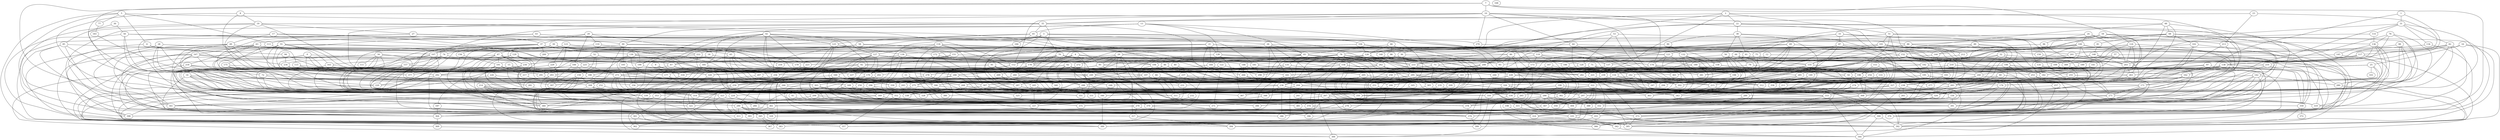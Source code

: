 strict graph "gnp_random_graph(400,0.015)" {
0;
1;
2;
3;
4;
5;
6;
7;
8;
9;
10;
11;
12;
13;
14;
15;
16;
17;
18;
19;
20;
21;
22;
23;
24;
25;
26;
27;
28;
29;
30;
31;
32;
33;
34;
35;
36;
37;
38;
39;
40;
41;
42;
43;
44;
45;
46;
47;
48;
49;
50;
51;
52;
53;
54;
55;
56;
57;
58;
59;
60;
61;
62;
63;
64;
65;
66;
67;
68;
69;
70;
71;
72;
73;
74;
75;
76;
77;
78;
79;
80;
81;
82;
83;
84;
85;
86;
87;
88;
89;
90;
91;
92;
93;
94;
95;
96;
97;
98;
99;
100;
101;
102;
103;
104;
105;
106;
107;
108;
109;
110;
111;
112;
113;
114;
115;
116;
117;
118;
119;
120;
121;
122;
123;
124;
125;
126;
127;
128;
129;
130;
131;
132;
133;
134;
135;
136;
137;
138;
139;
140;
141;
142;
143;
144;
145;
146;
147;
148;
149;
150;
151;
152;
153;
154;
155;
156;
157;
158;
159;
160;
161;
162;
163;
164;
165;
166;
167;
168;
169;
170;
171;
172;
173;
174;
175;
176;
177;
178;
179;
180;
181;
182;
183;
184;
185;
186;
187;
188;
189;
190;
191;
192;
193;
194;
195;
196;
197;
198;
199;
200;
201;
202;
203;
204;
205;
206;
207;
208;
209;
210;
211;
212;
213;
214;
215;
216;
217;
218;
219;
220;
221;
222;
223;
224;
225;
226;
227;
228;
229;
230;
231;
232;
233;
234;
235;
236;
237;
238;
239;
240;
241;
242;
243;
244;
245;
246;
247;
248;
249;
250;
251;
252;
253;
254;
255;
256;
257;
258;
259;
260;
261;
262;
263;
264;
265;
266;
267;
268;
269;
270;
271;
272;
273;
274;
275;
276;
277;
278;
279;
280;
281;
282;
283;
284;
285;
286;
287;
288;
289;
290;
291;
292;
293;
294;
295;
296;
297;
298;
299;
300;
301;
302;
303;
304;
305;
306;
307;
308;
309;
310;
311;
312;
313;
314;
315;
316;
317;
318;
319;
320;
321;
322;
323;
324;
325;
326;
327;
328;
329;
330;
331;
332;
333;
334;
335;
336;
337;
338;
339;
340;
341;
342;
343;
344;
345;
346;
347;
348;
349;
350;
351;
352;
353;
354;
355;
356;
357;
358;
359;
360;
361;
362;
363;
364;
365;
366;
367;
368;
369;
370;
371;
372;
373;
374;
375;
376;
377;
378;
379;
380;
381;
382;
383;
384;
385;
386;
387;
388;
389;
390;
391;
392;
393;
394;
395;
396;
397;
398;
399;
0 -- 323  [is_available=True, prob="0.399607357969"];
0 -- 293  [is_available=True, prob="1.0"];
0 -- 73  [is_available=True, prob="0.612171463968"];
0 -- 367  [is_available=True, prob="0.935682239501"];
0 -- 291  [is_available=True, prob="0.796526552536"];
0 -- 188  [is_available=True, prob="1.0"];
1 -- 283  [is_available=True, prob="0.756461391758"];
1 -- 196  [is_available=True, prob="1.0"];
1 -- 31  [is_available=True, prob="0.831236848252"];
2 -- 228  [is_available=True, prob="0.162803517489"];
2 -- 51  [is_available=True, prob="0.723426972603"];
2 -- 22  [is_available=True, prob="0.170928241849"];
2 -- 151  [is_available=True, prob="0.502642496969"];
2 -- 36  [is_available=True, prob="1.0"];
2 -- 286  [is_available=True, prob="0.776268120585"];
3 -- 389  [is_available=True, prob="0.96668715275"];
3 -- 70  [is_available=True, prob="0.294700801642"];
3 -- 104  [is_available=True, prob="1.0"];
3 -- 362  [is_available=True, prob="0.798364031359"];
3 -- 113  [is_available=True, prob="1.0"];
3 -- 26  [is_available=True, prob="1.0"];
3 -- 251  [is_available=True, prob="1.0"];
3 -- 348  [is_available=True, prob="0.925843765586"];
4 -- 192  [is_available=True, prob="1.0"];
4 -- 194  [is_available=True, prob="0.835467119078"];
4 -- 178  [is_available=True, prob="0.387481821136"];
4 -- 245  [is_available=True, prob="0.882040907239"];
4 -- 250  [is_available=True, prob="1.0"];
4 -- 284  [is_available=True, prob="0.512405714636"];
5 -- 35  [is_available=True, prob="0.240656785701"];
5 -- 6  [is_available=True, prob="0.506212364428"];
5 -- 394  [is_available=True, prob="0.446168126252"];
5 -- 77  [is_available=True, prob="0.319216502923"];
5 -- 398  [is_available=True, prob="1.0"];
5 -- 113  [is_available=True, prob="0.738360848291"];
6 -- 377  [is_available=True, prob="0.230754194123"];
6 -- 94  [is_available=True, prob="1.0"];
6 -- 317  [is_available=True, prob="0.387024870493"];
7 -- 379  [is_available=True, prob="1.0"];
7 -- 10  [is_available=True, prob="0.0970132307501"];
7 -- 339  [is_available=True, prob="0.162738813279"];
7 -- 124  [is_available=True, prob="0.851547259129"];
7 -- 341  [is_available=True, prob="0.0150358189142"];
8 -- 273  [is_available=True, prob="0.696780275422"];
8 -- 19  [is_available=True, prob="0.345197913657"];
8 -- 212  [is_available=True, prob="0.872094025132"];
8 -- 337  [is_available=True, prob="1.0"];
9 -- 177  [is_available=True, prob="0.807209256518"];
9 -- 332  [is_available=True, prob="0.251304398799"];
9 -- 318  [is_available=True, prob="0.0736422963162"];
10 -- 64  [is_available=True, prob="0.958369670519"];
10 -- 35  [is_available=True, prob="0.651427638713"];
10 -- 197  [is_available=True, prob="0.51268841616"];
10 -- 395  [is_available=True, prob="0.961235469242"];
10 -- 174  [is_available=True, prob="0.960160686919"];
10 -- 112  [is_available=True, prob="1.0"];
10 -- 371  [is_available=True, prob="0.72427383944"];
10 -- 279  [is_available=True, prob="0.862311957515"];
11 -- 306  [is_available=True, prob="0.11181705032"];
11 -- 380  [is_available=True, prob="1.0"];
11 -- 391  [is_available=True, prob="1.0"];
12 -- 240  [is_available=True, prob="0.409586599991"];
12 -- 173  [is_available=True, prob="0.25356789086"];
13 -- 128  [is_available=True, prob="0.791075370707"];
13 -- 99  [is_available=True, prob="0.927500409724"];
13 -- 45  [is_available=True, prob="0.0196880688741"];
13 -- 83  [is_available=True, prob="1.0"];
13 -- 93  [is_available=True, prob="0.416121844413"];
13 -- 190  [is_available=True, prob="0.726201310731"];
14 -- 248  [is_available=True, prob="0.628711647193"];
14 -- 337  [is_available=True, prob="0.847448397312"];
14 -- 331  [is_available=True, prob="0.0277210241154"];
14 -- 364  [is_available=True, prob="1.0"];
14 -- 385  [is_available=True, prob="0.601591286829"];
15 -- 249  [is_available=True, prob="1.0"];
15 -- 306  [is_available=True, prob="0.599142145071"];
15 -- 220  [is_available=True, prob="0.209173482593"];
15 -- 281  [is_available=True, prob="0.149134618651"];
16 -- 392  [is_available=True, prob="0.479993379563"];
16 -- 25  [is_available=True, prob="0.95143934434"];
16 -- 78  [is_available=True, prob="0.153957801502"];
16 -- 399  [is_available=True, prob="0.162574688144"];
17 -- 49  [is_available=True, prob="0.476569838253"];
17 -- 99  [is_available=True, prob="0.131677214232"];
17 -- 337  [is_available=True, prob="0.0146908180848"];
17 -- 225  [is_available=True, prob="0.112281632187"];
18 -- 315  [is_available=True, prob="0.560701377195"];
18 -- 67  [is_available=True, prob="0.601868958122"];
18 -- 223  [is_available=True, prob="1.0"];
19 -- 364  [is_available=True, prob="0.0869049881486"];
19 -- 46  [is_available=True, prob="0.0941698180443"];
19 -- 112  [is_available=True, prob="0.372069290553"];
19 -- 85  [is_available=True, prob="0.61838097018"];
19 -- 217  [is_available=True, prob="0.401033208498"];
19 -- 27  [is_available=True, prob="1.0"];
19 -- 253  [is_available=True, prob="1.0"];
20 -- 65  [is_available=True, prob="0.586643653152"];
20 -- 37  [is_available=True, prob="1.0"];
20 -- 166  [is_available=True, prob="0.623346091609"];
20 -- 110  [is_available=True, prob="0.718515465942"];
20 -- 121  [is_available=True, prob="0.805047033281"];
20 -- 314  [is_available=True, prob="0.637095179217"];
21 -- 128  [is_available=True, prob="0.00816859742459"];
21 -- 256  [is_available=True, prob="0.151520905639"];
21 -- 164  [is_available=True, prob="0.666002401781"];
21 -- 264  [is_available=True, prob="1.0"];
21 -- 137  [is_available=True, prob="0.77234672135"];
21 -- 203  [is_available=True, prob="1.0"];
21 -- 173  [is_available=True, prob="0.13163838638"];
21 -- 340  [is_available=True, prob="1.0"];
21 -- 346  [is_available=True, prob="0.844039803127"];
22 -- 67  [is_available=True, prob="0.88607077173"];
22 -- 38  [is_available=True, prob="0.812584930273"];
22 -- 359  [is_available=True, prob="0.950271284736"];
22 -- 265  [is_available=True, prob="0.351898805453"];
22 -- 271  [is_available=True, prob="0.180583302493"];
22 -- 119  [is_available=True, prob="1.0"];
23 -- 35  [is_available=True, prob="1.0"];
23 -- 213  [is_available=True, prob="0.683359089571"];
23 -- 203  [is_available=True, prob="0.0722619852662"];
24 -- 96  [is_available=True, prob="0.342156141337"];
24 -- 355  [is_available=True, prob="0.590227352405"];
24 -- 100  [is_available=True, prob="0.365103244812"];
24 -- 263  [is_available=True, prob="0.58463927357"];
24 -- 203  [is_available=True, prob="0.24155389584"];
24 -- 120  [is_available=True, prob="0.914619573132"];
25 -- 322  [is_available=True, prob="0.784989092923"];
25 -- 103  [is_available=True, prob="0.419666615429"];
25 -- 239  [is_available=True, prob="1.0"];
25 -- 375  [is_available=True, prob="0.319575007651"];
25 -- 221  [is_available=True, prob="0.00234208133574"];
26 -- 161  [is_available=True, prob="0.918222410012"];
26 -- 387  [is_available=True, prob="0.578462430617"];
26 -- 61  [is_available=True, prob="1.0"];
26 -- 83  [is_available=True, prob="0.686807689356"];
26 -- 374  [is_available=True, prob="0.554084517004"];
26 -- 29  [is_available=True, prob="1.0"];
27 -- 37  [is_available=True, prob="0.811263161103"];
27 -- 262  [is_available=True, prob="0.923768128293"];
27 -- 136  [is_available=True, prob="0.972322633593"];
27 -- 399  [is_available=True, prob="0.988337403538"];
27 -- 251  [is_available=True, prob="1.0"];
28 -- 72  [is_available=True, prob="1.0"];
28 -- 137  [is_available=True, prob="1.0"];
28 -- 78  [is_available=True, prob="0.494198033849"];
28 -- 341  [is_available=True, prob="1.0"];
28 -- 314  [is_available=True, prob="0.856002805254"];
28 -- 346  [is_available=True, prob="0.07597605749"];
29 -- 272  [is_available=True, prob="0.0474880914563"];
29 -- 396  [is_available=True, prob="0.209834280972"];
29 -- 367  [is_available=True, prob="0.460318748013"];
29 -- 208  [is_available=True, prob="0.780728919195"];
29 -- 337  [is_available=True, prob="1.0"];
29 -- 340  [is_available=True, prob="1.0"];
29 -- 351  [is_available=True, prob="0.328935919771"];
29 -- 254  [is_available=True, prob="0.472255887741"];
29 -- 95  [is_available=True, prob="1.0"];
30 -- 321  [is_available=True, prob="1.0"];
30 -- 50  [is_available=True, prob="1.0"];
31 -- 134  [is_available=True, prob="0.534503373003"];
31 -- 114  [is_available=True, prob="0.226473968969"];
31 -- 109  [is_available=True, prob="1.0"];
31 -- 336  [is_available=True, prob="0.12864914724"];
31 -- 368  [is_available=True, prob="1.0"];
31 -- 82  [is_available=True, prob="0.422555684126"];
32 -- 240  [is_available=True, prob="0.300470124668"];
32 -- 193  [is_available=True, prob="0.925849421937"];
32 -- 227  [is_available=True, prob="0.875852732512"];
32 -- 189  [is_available=True, prob="1.0"];
32 -- 253  [is_available=True, prob="0.156831203182"];
33 -- 106  [is_available=True, prob="0.684558510211"];
33 -- 213  [is_available=True, prob="0.352017918575"];
33 -- 44  [is_available=True, prob="0.553832691828"];
33 -- 173  [is_available=True, prob="0.125738777939"];
33 -- 87  [is_available=True, prob="0.837817488594"];
34 -- 339  [is_available=True, prob="1.0"];
34 -- 67  [is_available=True, prob="0.977487582388"];
34 -- 360  [is_available=True, prob="0.0749283815216"];
34 -- 297  [is_available=True, prob="0.0551643502025"];
34 -- 330  [is_available=True, prob="0.702848866395"];
34 -- 301  [is_available=True, prob="0.774461241313"];
34 -- 111  [is_available=True, prob="1.0"];
34 -- 179  [is_available=True, prob="1.0"];
34 -- 335  [is_available=True, prob="1.0"];
35 -- 107  [is_available=True, prob="0.415623987611"];
35 -- 45  [is_available=True, prob="0.0666761634445"];
35 -- 238  [is_available=True, prob="1.0"];
35 -- 178  [is_available=True, prob="0.538568973833"];
35 -- 398  [is_available=True, prob="0.30524090235"];
36 -- 295  [is_available=True, prob="0.0212775942054"];
36 -- 309  [is_available=True, prob="0.753587564315"];
36 -- 46  [is_available=True, prob="0.704179806375"];
36 -- 223  [is_available=True, prob="0.771199045928"];
37 -- 290  [is_available=True, prob="0.900127835037"];
37 -- 267  [is_available=True, prob="1.0"];
37 -- 292  [is_available=True, prob="0.345130052049"];
37 -- 200  [is_available=True, prob="0.163989583931"];
37 -- 107  [is_available=True, prob="1.0"];
37 -- 83  [is_available=True, prob="0.217940836111"];
37 -- 246  [is_available=True, prob="0.414664665387"];
37 -- 349  [is_available=True, prob="0.449558445645"];
37 -- 190  [is_available=True, prob="0.118756858733"];
38 -- 394  [is_available=True, prob="0.31377247666"];
38 -- 334  [is_available=True, prob="0.850999707384"];
38 -- 56  [is_available=True, prob="0.270255183167"];
38 -- 90  [is_available=True, prob="0.499931197163"];
38 -- 61  [is_available=True, prob="1.0"];
39 -- 230  [is_available=True, prob="1.0"];
39 -- 170  [is_available=True, prob="0.237644588567"];
39 -- 140  [is_available=True, prob="0.295874978212"];
39 -- 47  [is_available=True, prob="0.626492514483"];
39 -- 216  [is_available=True, prob="0.52334634653"];
39 -- 345  [is_available=True, prob="1.0"];
39 -- 156  [is_available=True, prob="0.154172583728"];
39 -- 202  [is_available=True, prob="0.482765546706"];
40 -- 305  [is_available=True, prob="1.0"];
40 -- 237  [is_available=True, prob="0.493185999819"];
41 -- 375  [is_available=True, prob="0.449711927971"];
42 -- 160  [is_available=True, prob="0.481694389362"];
42 -- 295  [is_available=True, prob="0.384090601906"];
42 -- 299  [is_available=True, prob="1.0"];
42 -- 268  [is_available=True, prob="0.949636014565"];
42 -- 185  [is_available=True, prob="0.103629138207"];
42 -- 127  [is_available=True, prob="0.205813529474"];
42 -- 125  [is_available=True, prob="0.868496113509"];
42 -- 190  [is_available=True, prob="1.0"];
42 -- 223  [is_available=True, prob="1.0"];
43 -- 95  [is_available=True, prob="0.137146984632"];
43 -- 227  [is_available=True, prob="0.926289376197"];
43 -- 158  [is_available=True, prob="0.765191770164"];
43 -- 63  [is_available=True, prob="0.756324457066"];
44 -- 291  [is_available=True, prob="0.994951179444"];
44 -- 231  [is_available=True, prob="0.175138481589"];
44 -- 79  [is_available=True, prob="0.570783708473"];
44 -- 54  [is_available=True, prob="1.0"];
44 -- 381  [is_available=True, prob="1.0"];
44 -- 95  [is_available=True, prob="0.599670142618"];
45 -- 130  [is_available=True, prob="1.0"];
45 -- 54  [is_available=True, prob="0.0443108811004"];
45 -- 279  [is_available=True, prob="1.0"];
45 -- 184  [is_available=True, prob="0.686760003216"];
45 -- 125  [is_available=True, prob="0.440494568884"];
46 -- 211  [is_available=True, prob="0.463526512642"];
46 -- 170  [is_available=True, prob="0.0682299679432"];
46 -- 311  [is_available=True, prob="1.0"];
46 -- 312  [is_available=True, prob="0.452601148648"];
47 -- 194  [is_available=True, prob="0.478659307072"];
47 -- 163  [is_available=True, prob="1.0"];
47 -- 230  [is_available=True, prob="0.0775503759282"];
47 -- 171  [is_available=True, prob="0.11437909232"];
47 -- 366  [is_available=True, prob="0.554139273866"];
47 -- 377  [is_available=True, prob="1.0"];
47 -- 191  [is_available=True, prob="1.0"];
48 -- 68  [is_available=True, prob="0.339838152925"];
48 -- 75  [is_available=True, prob="0.689176801594"];
48 -- 373  [is_available=True, prob="0.0434232335952"];
48 -- 312  [is_available=True, prob="1.0"];
48 -- 155  [is_available=True, prob="1.0"];
48 -- 221  [is_available=True, prob="0.62658605158"];
49 -- 360  [is_available=True, prob="0.754385028216"];
49 -- 361  [is_available=True, prob="1.0"];
49 -- 172  [is_available=True, prob="0.473103909071"];
49 -- 311  [is_available=True, prob="1.0"];
49 -- 318  [is_available=True, prob="1.0"];
49 -- 127  [is_available=True, prob="0.216141499938"];
50 -- 366  [is_available=True, prob="0.58025257241"];
50 -- 181  [is_available=True, prob="1.0"];
50 -- 250  [is_available=True, prob="0.717396364154"];
50 -- 347  [is_available=True, prob="0.86365055193"];
50 -- 92  [is_available=True, prob="0.420674911668"];
50 -- 125  [is_available=True, prob="0.2084485837"];
51 -- 195  [is_available=True, prob="0.845260904381"];
51 -- 101  [is_available=True, prob="0.0385080623749"];
51 -- 135  [is_available=True, prob="0.759545078921"];
51 -- 112  [is_available=True, prob="0.184712625033"];
51 -- 54  [is_available=True, prob="0.38477832585"];
51 -- 247  [is_available=True, prob="0.718919667065"];
52 -- 345  [is_available=True, prob="0.664054166802"];
52 -- 190  [is_available=True, prob="1.0"];
52 -- 150  [is_available=True, prob="0.818333476015"];
52 -- 397  [is_available=True, prob="1.0"];
53 -- 88  [is_available=True, prob="0.0428974668397"];
53 -- 120  [is_available=True, prob="0.785465312551"];
53 -- 365  [is_available=True, prob="1.0"];
53 -- 233  [is_available=True, prob="1.0"];
54 -- 297  [is_available=True, prob="1.0"];
54 -- 336  [is_available=True, prob="0.210504347368"];
54 -- 277  [is_available=True, prob="0.581182753426"];
55 -- 130  [is_available=True, prob="0.248519157533"];
55 -- 163  [is_available=True, prob="0.180682617162"];
55 -- 293  [is_available=True, prob="0.694922600313"];
55 -- 72  [is_available=True, prob="1.0"];
55 -- 74  [is_available=True, prob="0.750466229665"];
55 -- 398  [is_available=True, prob="1.0"];
55 -- 177  [is_available=True, prob="0.896267538683"];
55 -- 188  [is_available=True, prob="0.212073848266"];
56 -- 137  [is_available=True, prob="0.0292671051209"];
56 -- 368  [is_available=True, prob="0.927633305589"];
56 -- 209  [is_available=True, prob="0.228329042241"];
56 -- 250  [is_available=True, prob="0.0191977924803"];
56 -- 347  [is_available=True, prob="1.0"];
56 -- 158  [is_available=True, prob="0.93141044896"];
57 -- 240  [is_available=True, prob="0.858821048769"];
57 -- 73  [is_available=True, prob="0.554825722239"];
57 -- 141  [is_available=True, prob="0.229134222147"];
57 -- 319  [is_available=True, prob="0.390890877103"];
58 -- 256  [is_available=True, prob="0.182970855567"];
58 -- 74  [is_available=True, prob="0.207957188752"];
58 -- 203  [is_available=True, prob="1.0"];
58 -- 151  [is_available=True, prob="0.380404963165"];
59 -- 192  [is_available=True, prob="1.0"];
59 -- 391  [is_available=True, prob="0.967258592076"];
59 -- 80  [is_available=True, prob="0.992552866669"];
59 -- 376  [is_available=True, prob="0.875513824174"];
59 -- 211  [is_available=True, prob="1.0"];
59 -- 88  [is_available=True, prob="0.276165052409"];
59 -- 126  [is_available=True, prob="0.890273323764"];
59 -- 255  [is_available=True, prob="0.770857866488"];
60 -- 376  [is_available=True, prob="1.0"];
60 -- 314  [is_available=True, prob="0.228359281375"];
60 -- 283  [is_available=True, prob="0.2159650102"];
60 -- 238  [is_available=True, prob="0.259844396221"];
60 -- 327  [is_available=True, prob="0.395742325783"];
61 -- 259  [is_available=True, prob="0.0777786669818"];
61 -- 195  [is_available=True, prob="1.0"];
61 -- 155  [is_available=True, prob="0.00798174801484"];
61 -- 221  [is_available=True, prob="0.733058292429"];
62 -- 288  [is_available=True, prob="1.0"];
62 -- 292  [is_available=True, prob="0.19317316927"];
62 -- 337  [is_available=True, prob="1.0"];
62 -- 273  [is_available=True, prob="0.127138724887"];
62 -- 370  [is_available=True, prob="0.387104439581"];
62 -- 388  [is_available=True, prob="0.00948849777754"];
62 -- 282  [is_available=True, prob="0.908219697726"];
63 -- 320  [is_available=True, prob="0.426959681497"];
63 -- 395  [is_available=True, prob="1.0"];
63 -- 324  [is_available=True, prob="0.97745220935"];
63 -- 167  [is_available=True, prob="0.0747806379167"];
63 -- 80  [is_available=True, prob="0.872261804194"];
63 -- 218  [is_available=True, prob="1.0"];
63 -- 222  [is_available=True, prob="1.0"];
64 -- 176  [is_available=True, prob="1.0"];
64 -- 75  [is_available=True, prob="0.193849497073"];
64 -- 139  [is_available=True, prob="0.675393760849"];
64 -- 343  [is_available=True, prob="1.0"];
65 -- 161  [is_available=True, prob="0.866156461135"];
65 -- 196  [is_available=True, prob="1.0"];
65 -- 302  [is_available=True, prob="1.0"];
65 -- 207  [is_available=True, prob="0.848838929089"];
65 -- 185  [is_available=True, prob="0.422473507122"];
66 -- 344  [is_available=True, prob="0.503799385095"];
66 -- 382  [is_available=True, prob="0.056567562891"];
66 -- 83  [is_available=True, prob="0.69605074988"];
66 -- 126  [is_available=True, prob="0.606307275879"];
66 -- 86  [is_available=True, prob="1.0"];
67 -- 256  [is_available=True, prob="0.483698388517"];
67 -- 259  [is_available=True, prob="0.510947944625"];
67 -- 72  [is_available=True, prob="0.307078539756"];
67 -- 328  [is_available=True, prob="0.774416189246"];
68 -- 102  [is_available=True, prob="0.208157163152"];
68 -- 391  [is_available=True, prob="0.365497171227"];
68 -- 143  [is_available=True, prob="0.601643305773"];
68 -- 81  [is_available=True, prob="1.0"];
68 -- 370  [is_available=True, prob="0.486972368289"];
68 -- 282  [is_available=True, prob="0.546783201185"];
69 -- 293  [is_available=True, prob="0.949567005555"];
69 -- 107  [is_available=True, prob="1.0"];
69 -- 334  [is_available=True, prob="0.194805563521"];
69 -- 344  [is_available=True, prob="0.532734292038"];
69 -- 282  [is_available=True, prob="0.132909027424"];
69 -- 220  [is_available=True, prob="0.766717468575"];
69 -- 253  [is_available=True, prob="1.0"];
70 -- 260  [is_available=True, prob="1.0"];
70 -- 112  [is_available=True, prob="0.00751935333416"];
70 -- 178  [is_available=True, prob="1.0"];
70 -- 345  [is_available=True, prob="0.149972649089"];
70 -- 249  [is_available=True, prob="0.638271293481"];
70 -- 154  [is_available=True, prob="0.0950396884739"];
71 -- 196  [is_available=True, prob="0.741750261102"];
71 -- 202  [is_available=True, prob="1.0"];
71 -- 333  [is_available=True, prob="0.428166332817"];
71 -- 238  [is_available=True, prob="1.0"];
71 -- 312  [is_available=True, prob="0.434560131453"];
71 -- 346  [is_available=True, prob="0.168458629907"];
72 -- 220  [is_available=True, prob="0.611741006961"];
72 -- 314  [is_available=True, prob="0.937645141607"];
73 -- 169  [is_available=True, prob="1.0"];
73 -- 305  [is_available=True, prob="0.766816923252"];
73 -- 116  [is_available=True, prob="1.0"];
73 -- 285  [is_available=True, prob="1.0"];
74 -- 352  [is_available=True, prob="0.976016693959"];
74 -- 120  [is_available=True, prob="0.0812389903589"];
74 -- 157  [is_available=True, prob="0.99447722525"];
74 -- 351  [is_available=True, prob="0.383318003256"];
75 -- 297  [is_available=True, prob="0.897899213542"];
75 -- 332  [is_available=True, prob="0.754041331088"];
75 -- 210  [is_available=True, prob="1.0"];
75 -- 246  [is_available=True, prob="1.0"];
75 -- 92  [is_available=True, prob="0.0510526370768"];
75 -- 93  [is_available=True, prob="0.808434178412"];
76 -- 136  [is_available=True, prob="0.432125848254"];
76 -- 336  [is_available=True, prob="0.977779400181"];
76 -- 138  [is_available=True, prob="0.273185327901"];
76 -- 210  [is_available=True, prob="1.0"];
76 -- 343  [is_available=True, prob="0.634220974528"];
77 -- 183  [is_available=True, prob="1.0"];
78 -- 233  [is_available=True, prob="0.627936594479"];
78 -- 236  [is_available=True, prob="0.843923356368"];
78 -- 239  [is_available=True, prob="0.803538890633"];
78 -- 351  [is_available=True, prob="0.365392116575"];
78 -- 179  [is_available=True, prob="0.21556238974"];
78 -- 343  [is_available=True, prob="0.0692674597695"];
78 -- 345  [is_available=True, prob="0.466455292657"];
78 -- 282  [is_available=True, prob="0.815521943516"];
78 -- 315  [is_available=True, prob="0.174038694904"];
78 -- 287  [is_available=True, prob="1.0"];
79 -- 256  [is_available=True, prob="0.803582493818"];
79 -- 368  [is_available=True, prob="1.0"];
80 -- 194  [is_available=True, prob="0.665332691226"];
80 -- 326  [is_available=True, prob="0.126023208952"];
80 -- 334  [is_available=True, prob="0.761507712703"];
80 -- 208  [is_available=True, prob="0.870827698089"];
80 -- 316  [is_available=True, prob="0.924209051227"];
80 -- 93  [is_available=True, prob="1.0"];
81 -- 148  [is_available=True, prob="0.563440693158"];
82 -- 164  [is_available=True, prob="0.702091604661"];
82 -- 138  [is_available=True, prob="1.0"];
82 -- 271  [is_available=True, prob="0.132383615257"];
82 -- 117  [is_available=True, prob="0.111403785166"];
82 -- 311  [is_available=True, prob="0.877160803802"];
82 -- 319  [is_available=True, prob="0.255004396434"];
83 -- 131  [is_available=True, prob="0.25083632877"];
83 -- 233  [is_available=True, prob="1.0"];
83 -- 374  [is_available=True, prob="0.807042377755"];
83 -- 216  [is_available=True, prob="0.706934105592"];
83 -- 380  [is_available=True, prob="1.0"];
83 -- 250  [is_available=True, prob="1.0"];
83 -- 350  [is_available=True, prob="0.264232107704"];
84 -- 204  [is_available=True, prob="0.6925573859"];
85 -- 107  [is_available=True, prob="0.83824196363"];
85 -- 370  [is_available=True, prob="0.847074820659"];
85 -- 341  [is_available=True, prob="0.392228801682"];
85 -- 313  [is_available=True, prob="0.670689887131"];
85 -- 379  [is_available=True, prob="0.604649631975"];
86 -- 262  [is_available=True, prob="1.0"];
86 -- 230  [is_available=True, prob="0.875166332457"];
86 -- 393  [is_available=True, prob="1.0"];
86 -- 109  [is_available=True, prob="0.328881766909"];
86 -- 112  [is_available=True, prob="0.490875758986"];
86 -- 249  [is_available=True, prob="1.0"];
86 -- 155  [is_available=True, prob="0.654570900776"];
86 -- 93  [is_available=True, prob="1.0"];
87 -- 393  [is_available=True, prob="0.803707164206"];
87 -- 239  [is_available=True, prob="0.774587292797"];
87 -- 144  [is_available=True, prob="0.594655910176"];
87 -- 116  [is_available=True, prob="0.24935961371"];
87 -- 215  [is_available=True, prob="0.172434785616"];
88 -- 379  [is_available=True, prob="1.0"];
88 -- 230  [is_available=True, prob="0.144584024691"];
88 -- 297  [is_available=True, prob="0.105114209204"];
88 -- 142  [is_available=True, prob="1.0"];
88 -- 186  [is_available=True, prob="1.0"];
88 -- 222  [is_available=True, prob="1.0"];
89 -- 208  [is_available=True, prob="0.312874038521"];
89 -- 201  [is_available=True, prob="0.0380290394457"];
89 -- 271  [is_available=True, prob="0.519880851003"];
89 -- 144  [is_available=True, prob="1.0"];
89 -- 149  [is_available=True, prob="0.994270806557"];
89 -- 343  [is_available=True, prob="0.909873141226"];
90 -- 132  [is_available=True, prob="0.0818439083021"];
90 -- 126  [is_available=True, prob="0.278168191626"];
91 -- 297  [is_available=True, prob="1.0"];
91 -- 314  [is_available=True, prob="0.925926326273"];
91 -- 260  [is_available=True, prob="0.28827267584"];
91 -- 247  [is_available=True, prob="0.387193319389"];
92 -- 227  [is_available=True, prob="0.681071252149"];
92 -- 275  [is_available=True, prob="0.898806740744"];
92 -- 207  [is_available=True, prob="1.0"];
92 -- 243  [is_available=True, prob="0.309801114386"];
92 -- 308  [is_available=True, prob="0.57447730148"];
92 -- 143  [is_available=True, prob="0.442204632326"];
93 -- 244  [is_available=True, prob="0.775493951174"];
94 -- 234  [is_available=True, prob="0.725143937199"];
94 -- 365  [is_available=True, prob="0.685580998014"];
95 -- 291  [is_available=True, prob="1.0"];
95 -- 377  [is_available=True, prob="1.0"];
95 -- 378  [is_available=True, prob="0.414947973909"];
95 -- 382  [is_available=True, prob="0.925474342877"];
96 -- 212  [is_available=True, prob="0.51447662746"];
96 -- 302  [is_available=True, prob="0.94197910023"];
97 -- 368  [is_available=True, prob="0.666641059137"];
97 -- 300  [is_available=True, prob="0.965311261164"];
97 -- 365  [is_available=True, prob="0.074142842833"];
97 -- 182  [is_available=True, prob="0.204100203019"];
98 -- 152  [is_available=True, prob="0.736302100124"];
98 -- 224  [is_available=True, prob="0.699230309802"];
98 -- 346  [is_available=True, prob="0.921976425908"];
98 -- 238  [is_available=True, prob="1.0"];
99 -- 200  [is_available=True, prob="0.626716225935"];
99 -- 105  [is_available=True, prob="0.986057382066"];
99 -- 152  [is_available=True, prob="0.794272116892"];
99 -- 252  [is_available=True, prob="1.0"];
99 -- 221  [is_available=True, prob="0.108168913316"];
100 -- 324  [is_available=True, prob="0.0928499626767"];
100 -- 172  [is_available=True, prob="0.919742547562"];
100 -- 109  [is_available=True, prob="0.269215095984"];
100 -- 302  [is_available=True, prob="0.324780999056"];
100 -- 304  [is_available=True, prob="0.28298425244"];
100 -- 306  [is_available=True, prob="0.42666028038"];
100 -- 180  [is_available=True, prob="0.147690827095"];
100 -- 182  [is_available=True, prob="0.311342997616"];
101 -- 315  [is_available=True, prob="0.538533390449"];
101 -- 137  [is_available=True, prob="0.585754870619"];
101 -- 140  [is_available=True, prob="0.045312739873"];
101 -- 146  [is_available=True, prob="0.960410934597"];
101 -- 212  [is_available=True, prob="0.573900206118"];
101 -- 297  [is_available=True, prob="0.328965942458"];
101 -- 155  [is_available=True, prob="0.446603949573"];
101 -- 159  [is_available=True, prob="1.0"];
102 -- 121  [is_available=True, prob="0.398146594914"];
102 -- 283  [is_available=True, prob="0.420067304888"];
102 -- 317  [is_available=True, prob="0.722616576898"];
102 -- 349  [is_available=True, prob="0.682319764317"];
104 -- 272  [is_available=True, prob="0.561207134851"];
104 -- 173  [is_available=True, prob="0.786640089617"];
104 -- 112  [is_available=True, prob="0.5057222751"];
104 -- 379  [is_available=True, prob="0.939060158453"];
104 -- 126  [is_available=True, prob="0.558402097297"];
105 -- 177  [is_available=True, prob="1.0"];
105 -- 356  [is_available=True, prob="0.156567301865"];
106 -- 162  [is_available=True, prob="0.325808830174"];
106 -- 324  [is_available=True, prob="0.446172406596"];
106 -- 360  [is_available=True, prob="0.364587428777"];
106 -- 300  [is_available=True, prob="0.89124931291"];
106 -- 196  [is_available=True, prob="0.261066760045"];
106 -- 379  [is_available=True, prob="0.129857058755"];
107 -- 296  [is_available=True, prob="0.7343463863"];
107 -- 338  [is_available=True, prob="0.582166837592"];
107 -- 112  [is_available=True, prob="0.264652170809"];
107 -- 146  [is_available=True, prob="0.622696499765"];
107 -- 379  [is_available=True, prob="0.393671660219"];
107 -- 317  [is_available=True, prob="0.330815819717"];
108 -- 310  [is_available=True, prob="0.541150792315"];
109 -- 293  [is_available=True, prob="0.0152158996246"];
109 -- 359  [is_available=True, prob="0.453645728096"];
109 -- 360  [is_available=True, prob="1.0"];
109 -- 302  [is_available=True, prob="1.0"];
109 -- 244  [is_available=True, prob="0.789985328057"];
110 -- 244  [is_available=True, prob="0.217580127641"];
110 -- 222  [is_available=True, prob="0.744060376154"];
110 -- 369  [is_available=True, prob="0.927333948775"];
112 -- 352  [is_available=True, prob="1.0"];
112 -- 314  [is_available=True, prob="0.533985885505"];
113 -- 115  [is_available=True, prob="1.0"];
113 -- 175  [is_available=True, prob="0.0824608538823"];
114 -- 136  [is_available=True, prob="1.0"];
114 -- 273  [is_available=True, prob="0.446597266209"];
115 -- 215  [is_available=True, prob="1.0"];
115 -- 381  [is_available=True, prob="1.0"];
115 -- 169  [is_available=True, prob="0.0191224728136"];
116 -- 299  [is_available=True, prob="0.271915641281"];
116 -- 368  [is_available=True, prob="0.600259892751"];
116 -- 215  [is_available=True, prob="0.230352637177"];
116 -- 314  [is_available=True, prob="1.0"];
117 -- 194  [is_available=True, prob="0.792071512369"];
117 -- 392  [is_available=True, prob="0.0218299630272"];
117 -- 170  [is_available=True, prob="0.816982672966"];
117 -- 309  [is_available=True, prob="0.589860222737"];
118 -- 288  [is_available=True, prob="1.0"];
118 -- 298  [is_available=True, prob="0.14174659541"];
118 -- 306  [is_available=True, prob="0.232662340642"];
118 -- 307  [is_available=True, prob="1.0"];
118 -- 341  [is_available=True, prob="1.0"];
118 -- 119  [is_available=True, prob="0.951885041952"];
118 -- 222  [is_available=True, prob="0.0488983421772"];
118 -- 127  [is_available=True, prob="0.416963460766"];
119 -- 173  [is_available=True, prob="0.859071233115"];
119 -- 208  [is_available=True, prob="0.430145096933"];
119 -- 180  [is_available=True, prob="0.821479841863"];
119 -- 149  [is_available=True, prob="0.307190227364"];
119 -- 382  [is_available=True, prob="0.442736566867"];
120 -- 242  [is_available=True, prob="0.935726763419"];
120 -- 258  [is_available=True, prob="1.0"];
121 -- 316  [is_available=True, prob="1.0"];
121 -- 174  [is_available=True, prob="0.977705557963"];
121 -- 188  [is_available=True, prob="1.0"];
121 -- 381  [is_available=True, prob="0.163109346651"];
122 -- 298  [is_available=True, prob="1.0"];
122 -- 371  [is_available=True, prob="0.73040613913"];
122 -- 260  [is_available=True, prob="0.777709147227"];
123 -- 393  [is_available=True, prob="0.723734587088"];
123 -- 132  [is_available=True, prob="0.901729527019"];
123 -- 221  [is_available=True, prob="0.479595080088"];
123 -- 390  [is_available=True, prob="0.0900293743354"];
123 -- 229  [is_available=True, prob="0.822836063874"];
124 -- 203  [is_available=True, prob="1.0"];
124 -- 196  [is_available=True, prob="0.568514170757"];
124 -- 171  [is_available=True, prob="0.31382338512"];
124 -- 144  [is_available=True, prob="0.234654889911"];
124 -- 132  [is_available=True, prob="0.206801978493"];
124 -- 189  [is_available=True, prob="0.312184291672"];
125 -- 354  [is_available=True, prob="0.989986449426"];
125 -- 139  [is_available=True, prob="1.0"];
125 -- 301  [is_available=True, prob="0.816217541992"];
125 -- 337  [is_available=True, prob="0.420552465223"];
125 -- 312  [is_available=True, prob="0.1021220577"];
126 -- 389  [is_available=True, prob="1.0"];
126 -- 295  [is_available=True, prob="1.0"];
126 -- 330  [is_available=True, prob="0.205098074985"];
126 -- 177  [is_available=True, prob="0.143142132138"];
126 -- 188  [is_available=True, prob="0.737405176262"];
126 -- 154  [is_available=True, prob="0.0802923031694"];
127 -- 160  [is_available=True, prob="0.791182963961"];
127 -- 290  [is_available=True, prob="0.00979171835928"];
127 -- 263  [is_available=True, prob="0.194875609998"];
127 -- 174  [is_available=True, prob="0.16268363481"];
127 -- 378  [is_available=True, prob="0.985435872786"];
127 -- 371  [is_available=True, prob="0.921515849664"];
127 -- 186  [is_available=True, prob="1.0"];
127 -- 170  [is_available=True, prob="1.0"];
128 -- 164  [is_available=True, prob="0.514625868801"];
128 -- 262  [is_available=True, prob="0.930136724839"];
128 -- 209  [is_available=True, prob="1.0"];
128 -- 242  [is_available=True, prob="1.0"];
128 -- 311  [is_available=True, prob="1.0"];
129 -- 225  [is_available=True, prob="0.166193002068"];
129 -- 330  [is_available=True, prob="0.331120952616"];
129 -- 284  [is_available=True, prob="1.0"];
129 -- 397  [is_available=True, prob="0.135783646785"];
129 -- 361  [is_available=True, prob="0.737131481687"];
130 -- 357  [is_available=True, prob="0.588416080904"];
130 -- 178  [is_available=True, prob="1.0"];
130 -- 278  [is_available=True, prob="1.0"];
130 -- 311  [is_available=True, prob="0.147204764044"];
130 -- 251  [is_available=True, prob="0.913891448925"];
131 -- 298  [is_available=True, prob="0.475400460427"];
131 -- 205  [is_available=True, prob="0.220328180277"];
131 -- 318  [is_available=True, prob="0.462347565315"];
131 -- 367  [is_available=True, prob="0.485627082816"];
132 -- 392  [is_available=True, prob="1.0"];
132 -- 204  [is_available=True, prob="1.0"];
132 -- 243  [is_available=True, prob="0.685853322948"];
132 -- 180  [is_available=True, prob="0.812965921814"];
132 -- 215  [is_available=True, prob="0.965562867207"];
132 -- 158  [is_available=True, prob="1.0"];
133 -- 211  [is_available=True, prob="0.424092793152"];
133 -- 358  [is_available=True, prob="1.0"];
133 -- 311  [is_available=True, prob="0.976084149114"];
134 -- 201  [is_available=True, prob="0.0615947430831"];
134 -- 335  [is_available=True, prob="0.0842214511679"];
135 -- 354  [is_available=True, prob="0.769217132264"];
135 -- 182  [is_available=True, prob="0.991746784055"];
135 -- 255  [is_available=True, prob="0.0437727766115"];
136 -- 302  [is_available=True, prob="0.618845461801"];
136 -- 145  [is_available=True, prob="0.118219901033"];
136 -- 313  [is_available=True, prob="0.72387370789"];
136 -- 253  [is_available=True, prob="0.301373094236"];
136 -- 319  [is_available=True, prob="0.563574000608"];
137 -- 282  [is_available=True, prob="1.0"];
138 -- 162  [is_available=True, prob="0.300996108363"];
138 -- 391  [is_available=True, prob="0.743624247934"];
138 -- 307  [is_available=True, prob="1.0"];
138 -- 278  [is_available=True, prob="1.0"];
138 -- 248  [is_available=True, prob="1.0"];
139 -- 325  [is_available=True, prob="0.140096641712"];
139 -- 170  [is_available=True, prob="0.865165724865"];
139 -- 370  [is_available=True, prob="0.329550266755"];
139 -- 374  [is_available=True, prob="1.0"];
139 -- 191  [is_available=True, prob="1.0"];
140 -- 385  [is_available=True, prob="0.709038020346"];
140 -- 262  [is_available=True, prob="0.889790458206"];
141 -- 268  [is_available=True, prob="0.758191360434"];
141 -- 249  [is_available=True, prob="1.0"];
142 -- 354  [is_available=True, prob="0.787980041133"];
142 -- 355  [is_available=True, prob="0.671686911968"];
142 -- 358  [is_available=True, prob="0.720209551315"];
142 -- 302  [is_available=True, prob="1.0"];
142 -- 280  [is_available=True, prob="0.156488291003"];
142 -- 373  [is_available=True, prob="1.0"];
142 -- 345  [is_available=True, prob="0.282486567265"];
143 -- 236  [is_available=True, prob="1.0"];
143 -- 364  [is_available=True, prob="0.794967919334"];
143 -- 209  [is_available=True, prob="0.171800013899"];
144 -- 193  [is_available=True, prob="0.430819032995"];
144 -- 155  [is_available=True, prob="0.776000073389"];
145 -- 280  [is_available=True, prob="0.556858907583"];
145 -- 178  [is_available=True, prob="0.0672251950529"];
146 -- 387  [is_available=True, prob="0.416707342486"];
146 -- 196  [is_available=True, prob="0.337938982297"];
146 -- 264  [is_available=True, prob="1.0"];
146 -- 302  [is_available=True, prob="1.0"];
146 -- 381  [is_available=True, prob="0.809604737197"];
147 -- 161  [is_available=True, prob="1.0"];
147 -- 382  [is_available=True, prob="0.817500752166"];
147 -- 221  [is_available=True, prob="0.0529202050437"];
147 -- 350  [is_available=True, prob="0.38967484375"];
148 -- 359  [is_available=True, prob="0.826332787399"];
148 -- 203  [is_available=True, prob="0.600265652906"];
148 -- 181  [is_available=True, prob="0.819017722023"];
148 -- 342  [is_available=True, prob="0.737450007186"];
148 -- 217  [is_available=True, prob="0.482203667441"];
148 -- 223  [is_available=True, prob="0.885278955413"];
149 -- 363  [is_available=True, prob="0.97656551675"];
149 -- 358  [is_available=True, prob="1.0"];
149 -- 206  [is_available=True, prob="0.505296229448"];
150 -- 329  [is_available=True, prob="0.773941125883"];
150 -- 398  [is_available=True, prob="0.525600676144"];
150 -- 308  [is_available=True, prob="0.564966107939"];
150 -- 342  [is_available=True, prob="1.0"];
150 -- 383  [is_available=True, prob="0.636310404663"];
151 -- 320  [is_available=True, prob="0.394920566981"];
151 -- 234  [is_available=True, prob="0.621307492565"];
151 -- 228  [is_available=True, prob="1.0"];
152 -- 359  [is_available=True, prob="1.0"];
152 -- 299  [is_available=True, prob="1.0"];
152 -- 203  [is_available=True, prob="0.530176730068"];
152 -- 375  [is_available=True, prob="1.0"];
152 -- 379  [is_available=True, prob="0.335064077603"];
153 -- 196  [is_available=True, prob="1.0"];
153 -- 286  [is_available=True, prob="1.0"];
154 -- 170  [is_available=True, prob="0.090903040033"];
154 -- 396  [is_available=True, prob="0.429523399674"];
154 -- 276  [is_available=True, prob="0.470105199475"];
154 -- 182  [is_available=True, prob="1.0"];
155 -- 381  [is_available=True, prob="1.0"];
155 -- 306  [is_available=True, prob="0.293028194581"];
155 -- 254  [is_available=True, prob="1.0"];
156 -- 191  [is_available=True, prob="0.594401043248"];
156 -- 220  [is_available=True, prob="0.374533574625"];
157 -- 384  [is_available=True, prob="0.498927085585"];
157 -- 360  [is_available=True, prob="0.945864421023"];
157 -- 300  [is_available=True, prob="0.790591766109"];
157 -- 206  [is_available=True, prob="0.981070561225"];
157 -- 336  [is_available=True, prob="0.56821138759"];
157 -- 375  [is_available=True, prob="0.221295677098"];
157 -- 188  [is_available=True, prob="0.787733490075"];
158 -- 197  [is_available=True, prob="1.0"];
158 -- 271  [is_available=True, prob="0.666129099154"];
158 -- 255  [is_available=True, prob="0.22029794284"];
159 -- 203  [is_available=True, prob="1.0"];
160 -- 259  [is_available=True, prob="0.970245624435"];
160 -- 299  [is_available=True, prob="1.0"];
160 -- 349  [is_available=True, prob="0.0439685053212"];
160 -- 287  [is_available=True, prob="1.0"];
161 -- 390  [is_available=True, prob="0.619107790299"];
162 -- 176  [is_available=True, prob="0.360712310925"];
162 -- 171  [is_available=True, prob="1.0"];
163 -- 224  [is_available=True, prob="1.0"];
163 -- 236  [is_available=True, prob="0.413752074541"];
163 -- 182  [is_available=True, prob="0.164529786343"];
164 -- 193  [is_available=True, prob="0.548725754876"];
164 -- 232  [is_available=True, prob="0.555482424565"];
164 -- 320  [is_available=True, prob="1.0"];
165 -- 241  [is_available=True, prob="0.828202324238"];
166 -- 188  [is_available=True, prob="1.0"];
166 -- 187  [is_available=True, prob="0.294270809876"];
166 -- 316  [is_available=True, prob="0.0488712338163"];
167 -- 194  [is_available=True, prob="0.753017887876"];
167 -- 389  [is_available=True, prob="0.488576108296"];
167 -- 391  [is_available=True, prob="1.0"];
167 -- 392  [is_available=True, prob="0.38885293179"];
167 -- 234  [is_available=True, prob="1.0"];
167 -- 272  [is_available=True, prob="0.0807367218861"];
167 -- 310  [is_available=True, prob="0.849380428021"];
167 -- 250  [is_available=True, prob="1.0"];
169 -- 328  [is_available=True, prob="1.0"];
169 -- 206  [is_available=True, prob="0.903260067946"];
169 -- 338  [is_available=True, prob="1.0"];
169 -- 286  [is_available=True, prob="0.30227539285"];
170 -- 245  [is_available=True, prob="0.566306564721"];
170 -- 361  [is_available=True, prob="0.175906209816"];
170 -- 397  [is_available=True, prob="1.0"];
170 -- 284  [is_available=True, prob="0.563789299826"];
171 -- 271  [is_available=True, prob="0.922622179182"];
171 -- 310  [is_available=True, prob="0.230745602344"];
171 -- 348  [is_available=True, prob="0.524580128778"];
172 -- 386  [is_available=True, prob="0.672250149472"];
172 -- 387  [is_available=True, prob="0.994560759145"];
172 -- 181  [is_available=True, prob="0.345173303019"];
172 -- 278  [is_available=True, prob="1.0"];
173 -- 228  [is_available=True, prob="1.0"];
173 -- 235  [is_available=True, prob="0.0677182615844"];
173 -- 351  [is_available=True, prob="0.0637983145889"];
174 -- 196  [is_available=True, prob="0.966543408926"];
174 -- 302  [is_available=True, prob="1.0"];
174 -- 371  [is_available=True, prob="1.0"];
174 -- 188  [is_available=True, prob="0.048804603814"];
175 -- 259  [is_available=True, prob="0.138689459209"];
175 -- 196  [is_available=True, prob="0.549112356594"];
175 -- 349  [is_available=True, prob="0.867985620189"];
175 -- 299  [is_available=True, prob="0.348481481526"];
176 -- 368  [is_available=True, prob="0.140441329285"];
176 -- 364  [is_available=True, prob="0.782408402437"];
177 -- 268  [is_available=True, prob="0.428779330834"];
177 -- 374  [is_available=True, prob="0.83634111701"];
178 -- 258  [is_available=True, prob="1.0"];
178 -- 269  [is_available=True, prob="1.0"];
178 -- 227  [is_available=True, prob="1.0"];
178 -- 246  [is_available=True, prob="0.206154842318"];
179 -- 240  [is_available=True, prob="1.0"];
179 -- 239  [is_available=True, prob="0.959584179371"];
180 -- 198  [is_available=True, prob="0.708706900547"];
180 -- 295  [is_available=True, prob="1.0"];
180 -- 363  [is_available=True, prob="0.911247979711"];
180 -- 304  [is_available=True, prob="0.994097181866"];
181 -- 240  [is_available=True, prob="1.0"];
181 -- 298  [is_available=True, prob="1.0"];
182 -- 277  [is_available=True, prob="0.387494038065"];
183 -- 231  [is_available=True, prob="1.0"];
184 -- 307  [is_available=True, prob="0.862776131688"];
185 -- 295  [is_available=True, prob="0.820170080324"];
185 -- 395  [is_available=True, prob="0.43947006978"];
185 -- 268  [is_available=True, prob="0.128471683402"];
185 -- 344  [is_available=True, prob="0.00107894510144"];
186 -- 355  [is_available=True, prob="0.711478869153"];
186 -- 239  [is_available=True, prob="1.0"];
187 -- 364  [is_available=True, prob="0.429369587869"];
188 -- 243  [is_available=True, prob="0.719704897872"];
188 -- 214  [is_available=True, prob="1.0"];
188 -- 252  [is_available=True, prob="0.635236648577"];
189 -- 386  [is_available=True, prob="0.909220628512"];
189 -- 318  [is_available=True, prob="0.599413813436"];
189 -- 254  [is_available=True, prob="1.0"];
190 -- 356  [is_available=True, prob="1.0"];
190 -- 318  [is_available=True, prob="1.0"];
191 -- 320  [is_available=True, prob="0.474392270754"];
191 -- 226  [is_available=True, prob="0.662847751454"];
191 -- 323  [is_available=True, prob="0.514090934202"];
191 -- 338  [is_available=True, prob="1.0"];
191 -- 217  [is_available=True, prob="1.0"];
191 -- 350  [is_available=True, prob="0.737185309528"];
192 -- 392  [is_available=True, prob="1.0"];
192 -- 196  [is_available=True, prob="0.251628591708"];
192 -- 247  [is_available=True, prob="0.601187142057"];
193 -- 370  [is_available=True, prob="0.601692140527"];
193 -- 312  [is_available=True, prob="0.194102758657"];
194 -- 197  [is_available=True, prob="1.0"];
194 -- 266  [is_available=True, prob="0.668483309695"];
194 -- 319  [is_available=True, prob="0.855479925943"];
195 -- 305  [is_available=True, prob="0.0836407772414"];
195 -- 394  [is_available=True, prob="0.35780870426"];
195 -- 319  [is_available=True, prob="0.488419584518"];
196 -- 294  [is_available=True, prob="1.0"];
196 -- 379  [is_available=True, prob="1.0"];
197 -- 231  [is_available=True, prob="0.15803293232"];
197 -- 393  [is_available=True, prob="0.937301559311"];
197 -- 204  [is_available=True, prob="1.0"];
197 -- 303  [is_available=True, prob="0.315393625884"];
198 -- 397  [is_available=True, prob="0.941642850952"];
199 -- 368  [is_available=True, prob="0.514919339056"];
199 -- 331  [is_available=True, prob="0.251155691035"];
199 -- 286  [is_available=True, prob="0.874859164871"];
200 -- 385  [is_available=True, prob="1.0"];
201 -- 350  [is_available=True, prob="0.506475849486"];
201 -- 233  [is_available=True, prob="1.0"];
202 -- 367  [is_available=True, prob="0.126183741861"];
203 -- 263  [is_available=True, prob="0.680184139438"];
203 -- 297  [is_available=True, prob="0.398984443031"];
203 -- 331  [is_available=True, prob="1.0"];
204 -- 289  [is_available=True, prob="0.959742728954"];
204 -- 387  [is_available=True, prob="0.14100493646"];
204 -- 241  [is_available=True, prob="1.0"];
205 -- 350  [is_available=True, prob="1.0"];
205 -- 235  [is_available=True, prob="0.54000167191"];
206 -- 321  [is_available=True, prob="1.0"];
206 -- 354  [is_available=True, prob="0.0780878575743"];
206 -- 375  [is_available=True, prob="0.167995763675"];
207 -- 360  [is_available=True, prob="0.516521944004"];
207 -- 287  [is_available=True, prob="0.946124757301"];
208 -- 330  [is_available=True, prob="0.732011323251"];
208 -- 275  [is_available=True, prob="0.78703407031"];
209 -- 375  [is_available=True, prob="1.0"];
210 -- 280  [is_available=True, prob="1.0"];
210 -- 361  [is_available=True, prob="0.222699812035"];
210 -- 263  [is_available=True, prob="1.0"];
211 -- 338  [is_available=True, prob="0.00638345793475"];
212 -- 285  [is_available=True, prob="0.236187048343"];
213 -- 327  [is_available=True, prob="0.100472347911"];
213 -- 267  [is_available=True, prob="0.875203768611"];
214 -- 224  [is_available=True, prob="0.909653937031"];
214 -- 386  [is_available=True, prob="0.434714568028"];
214 -- 360  [is_available=True, prob="1.0"];
214 -- 334  [is_available=True, prob="1.0"];
214 -- 346  [is_available=True, prob="0.942846046344"];
215 -- 366  [is_available=True, prob="0.0273957932033"];
215 -- 343  [is_available=True, prob="0.820975127514"];
217 -- 250  [is_available=True, prob="0.432109931206"];
217 -- 266  [is_available=True, prob="1.0"];
218 -- 291  [is_available=True, prob="1.0"];
218 -- 393  [is_available=True, prob="0.0575044733121"];
218 -- 297  [is_available=True, prob="0.950592236522"];
218 -- 314  [is_available=True, prob="0.0492553129021"];
218 -- 253  [is_available=True, prob="1.0"];
219 -- 376  [is_available=True, prob="1.0"];
219 -- 242  [is_available=True, prob="1.0"];
219 -- 308  [is_available=True, prob="0.557656209019"];
220 -- 394  [is_available=True, prob="1.0"];
221 -- 322  [is_available=True, prob="0.666897454942"];
221 -- 392  [is_available=True, prob="1.0"];
222 -- 225  [is_available=True, prob="0.795498347939"];
222 -- 275  [is_available=True, prob="1.0"];
222 -- 282  [is_available=True, prob="0.911520337176"];
223 -- 364  [is_available=True, prob="1.0"];
224 -- 284  [is_available=True, prob="0.801317583289"];
225 -- 291  [is_available=True, prob="0.0787214878649"];
225 -- 273  [is_available=True, prob="0.625601447592"];
226 -- 383  [is_available=True, prob="1.0"];
226 -- 308  [is_available=True, prob="1.0"];
226 -- 286  [is_available=True, prob="0.821552229629"];
228 -- 330  [is_available=True, prob="0.33607518714"];
228 -- 302  [is_available=True, prob="0.928013066026"];
228 -- 338  [is_available=True, prob="0.167884821206"];
228 -- 307  [is_available=True, prob="0.352354221256"];
228 -- 341  [is_available=True, prob="1.0"];
229 -- 292  [is_available=True, prob="0.736514189361"];
229 -- 397  [is_available=True, prob="1.0"];
230 -- 270  [is_available=True, prob="1.0"];
230 -- 379  [is_available=True, prob="0.888517602915"];
231 -- 361  [is_available=True, prob="0.365814205005"];
232 -- 270  [is_available=True, prob="0.818265166581"];
233 -- 391  [is_available=True, prob="0.347849851302"];
233 -- 327  [is_available=True, prob="0.619022748231"];
233 -- 362  [is_available=True, prob="0.975225150857"];
233 -- 295  [is_available=True, prob="0.354523511737"];
234 -- 295  [is_available=True, prob="0.732977459024"];
234 -- 249  [is_available=True, prob="0.909396242191"];
234 -- 351  [is_available=True, prob="0.795648494808"];
235 -- 267  [is_available=True, prob="0.933549316547"];
235 -- 334  [is_available=True, prob="1.0"];
236 -- 386  [is_available=True, prob="1.0"];
236 -- 331  [is_available=True, prob="0.475278236373"];
236 -- 376  [is_available=True, prob="0.192639935634"];
236 -- 348  [is_available=True, prob="0.474475447794"];
237 -- 328  [is_available=True, prob="0.451381090443"];
237 -- 358  [is_available=True, prob="1.0"];
237 -- 302  [is_available=True, prob="0.614561055308"];
237 -- 398  [is_available=True, prob="0.134399875766"];
238 -- 324  [is_available=True, prob="1.0"];
238 -- 261  [is_available=True, prob="0.823666229419"];
238 -- 395  [is_available=True, prob="1.0"];
239 -- 247  [is_available=True, prob="1.0"];
239 -- 251  [is_available=True, prob="0.67110246243"];
240 -- 335  [is_available=True, prob="0.645660720599"];
240 -- 274  [is_available=True, prob="1.0"];
240 -- 311  [is_available=True, prob="1.0"];
241 -- 385  [is_available=True, prob="0.438796559362"];
241 -- 374  [is_available=True, prob="1.0"];
242 -- 373  [is_available=True, prob="0.231115413137"];
242 -- 247  [is_available=True, prob="1.0"];
242 -- 348  [is_available=True, prob="0.0541976182367"];
243 -- 348  [is_available=True, prob="0.0225542434736"];
244 -- 394  [is_available=True, prob="1.0"];
245 -- 265  [is_available=True, prob="0.239905492667"];
245 -- 267  [is_available=True, prob="0.75097314611"];
245 -- 337  [is_available=True, prob="0.438436901645"];
246 -- 390  [is_available=True, prob="0.785383583236"];
246 -- 297  [is_available=True, prob="0.157711388508"];
246 -- 275  [is_available=True, prob="0.452672014242"];
246 -- 349  [is_available=True, prob="1.0"];
247 -- 300  [is_available=True, prob="0.883048342464"];
248 -- 346  [is_available=True, prob="0.751215835633"];
249 -- 259  [is_available=True, prob="0.908704670937"];
249 -- 302  [is_available=True, prob="0.338095878221"];
249 -- 317  [is_available=True, prob="0.775767149191"];
250 -- 297  [is_available=True, prob="0.00977173445645"];
250 -- 271  [is_available=True, prob="1.0"];
250 -- 373  [is_available=True, prob="0.738475085961"];
251 -- 286  [is_available=True, prob="1.0"];
252 -- 314  [is_available=True, prob="1.0"];
253 -- 257  [is_available=True, prob="0.293735333885"];
253 -- 392  [is_available=True, prob="0.302471798703"];
253 -- 383  [is_available=True, prob="0.367828824612"];
254 -- 326  [is_available=True, prob="1.0"];
254 -- 395  [is_available=True, prob="0.290874771018"];
254 -- 312  [is_available=True, prob="0.470680382395"];
255 -- 276  [is_available=True, prob="0.25313493542"];
255 -- 268  [is_available=True, prob="0.551972607536"];
256 -- 321  [is_available=True, prob="1.0"];
257 -- 384  [is_available=True, prob="0.370350298619"];
257 -- 324  [is_available=True, prob="1.0"];
258 -- 376  [is_available=True, prob="0.233864662187"];
258 -- 357  [is_available=True, prob="1.0"];
258 -- 287  [is_available=True, prob="1.0"];
259 -- 353  [is_available=True, prob="0.135134044213"];
259 -- 392  [is_available=True, prob="0.376112291577"];
260 -- 356  [is_available=True, prob="1.0"];
260 -- 340  [is_available=True, prob="0.219955762478"];
262 -- 324  [is_available=True, prob="0.946370826376"];
262 -- 296  [is_available=True, prob="1.0"];
262 -- 298  [is_available=True, prob="0.839678352232"];
262 -- 349  [is_available=True, prob="0.992746442279"];
263 -- 288  [is_available=True, prob="1.0"];
263 -- 324  [is_available=True, prob="1.0"];
264 -- 305  [is_available=True, prob="0.244123560439"];
264 -- 283  [is_available=True, prob="0.565960316597"];
264 -- 322  [is_available=True, prob="0.767816607538"];
265 -- 270  [is_available=True, prob="0.1013619772"];
266 -- 336  [is_available=True, prob="0.207564025396"];
266 -- 321  [is_available=True, prob="0.461715868234"];
267 -- 304  [is_available=True, prob="1.0"];
267 -- 337  [is_available=True, prob="0.248704693802"];
267 -- 276  [is_available=True, prob="0.702946126949"];
267 -- 379  [is_available=True, prob="1.0"];
268 -- 387  [is_available=True, prob="0.00482273948213"];
269 -- 346  [is_available=True, prob="0.427172995277"];
269 -- 287  [is_available=True, prob="1.0"];
270 -- 301  [is_available=True, prob="0.485077392082"];
270 -- 310  [is_available=True, prob="0.15424211132"];
270 -- 317  [is_available=True, prob="0.00659705596125"];
271 -- 290  [is_available=True, prob="0.734395275288"];
271 -- 337  [is_available=True, prob="0.119608244579"];
272 -- 356  [is_available=True, prob="0.620526564012"];
272 -- 370  [is_available=True, prob="1.0"];
272 -- 346  [is_available=True, prob="0.122782623956"];
273 -- 321  [is_available=True, prob="0.102375476989"];
273 -- 361  [is_available=True, prob="0.231274639099"];
273 -- 303  [is_available=True, prob="0.269341099685"];
273 -- 307  [is_available=True, prob="1.0"];
273 -- 378  [is_available=True, prob="0.584803233788"];
274 -- 289  [is_available=True, prob="1.0"];
274 -- 333  [is_available=True, prob="0.882656851003"];
275 -- 334  [is_available=True, prob="0.461104406872"];
275 -- 345  [is_available=True, prob="0.46999267326"];
276 -- 345  [is_available=True, prob="0.821313023584"];
278 -- 339  [is_available=True, prob="1.0"];
278 -- 315  [is_available=True, prob="0.410264919814"];
279 -- 294  [is_available=True, prob="0.191029516152"];
280 -- 392  [is_available=True, prob="1.0"];
281 -- 351  [is_available=True, prob="0.302982842388"];
282 -- 333  [is_available=True, prob="0.747212704989"];
282 -- 373  [is_available=True, prob="1.0"];
283 -- 323  [is_available=True, prob="0.179520889155"];
283 -- 390  [is_available=True, prob="1.0"];
284 -- 376  [is_available=True, prob="0.178307137791"];
285 -- 354  [is_available=True, prob="0.0781356974717"];
285 -- 299  [is_available=True, prob="0.379437132691"];
285 -- 310  [is_available=True, prob="0.441008407272"];
286 -- 315  [is_available=True, prob="1.0"];
286 -- 354  [is_available=True, prob="0.904414787666"];
286 -- 304  [is_available=True, prob="0.194205536878"];
286 -- 341  [is_available=True, prob="0.222279382463"];
286 -- 347  [is_available=True, prob="0.0989998124727"];
286 -- 319  [is_available=True, prob="0.961425858221"];
287 -- 325  [is_available=True, prob="0.742909504355"];
287 -- 316  [is_available=True, prob="0.0129488131507"];
288 -- 325  [is_available=True, prob="0.831646039478"];
288 -- 350  [is_available=True, prob="0.317641267005"];
288 -- 351  [is_available=True, prob="0.13680124322"];
289 -- 332  [is_available=True, prob="1.0"];
290 -- 355  [is_available=True, prob="1.0"];
290 -- 329  [is_available=True, prob="0.834667951861"];
290 -- 300  [is_available=True, prob="0.38146488108"];
290 -- 345  [is_available=True, prob="0.733648618934"];
290 -- 313  [is_available=True, prob="0.0545802805941"];
291 -- 330  [is_available=True, prob="0.737421394126"];
292 -- 356  [is_available=True, prob="1.0"];
292 -- 362  [is_available=True, prob="0.283073458159"];
292 -- 335  [is_available=True, prob="0.452170704857"];
292 -- 341  [is_available=True, prob="0.182335925782"];
293 -- 388  [is_available=True, prob="1.0"];
293 -- 331  [is_available=True, prob="0.781643613809"];
293 -- 306  [is_available=True, prob="0.39078231601"];
294 -- 328  [is_available=True, prob="0.532582031527"];
295 -- 326  [is_available=True, prob="0.709794331492"];
295 -- 392  [is_available=True, prob="0.256165302981"];
295 -- 363  [is_available=True, prob="0.501459310533"];
295 -- 314  [is_available=True, prob="1.0"];
296 -- 352  [is_available=True, prob="0.132136186293"];
296 -- 349  [is_available=True, prob="1.0"];
296 -- 343  [is_available=True, prob="1.0"];
297 -- 385  [is_available=True, prob="1.0"];
297 -- 332  [is_available=True, prob="0.400046112769"];
297 -- 378  [is_available=True, prob="1.0"];
299 -- 323  [is_available=True, prob="1.0"];
300 -- 392  [is_available=True, prob="1.0"];
300 -- 344  [is_available=True, prob="0.275975996563"];
301 -- 362  [is_available=True, prob="0.537572120109"];
301 -- 357  [is_available=True, prob="0.924426521099"];
302 -- 382  [is_available=True, prob="0.421130498994"];
303 -- 354  [is_available=True, prob="0.69674840116"];
303 -- 349  [is_available=True, prob="0.0193108524001"];
304 -- 335  [is_available=True, prob="0.104513757212"];
305 -- 384  [is_available=True, prob="1.0"];
305 -- 363  [is_available=True, prob="0.87687821007"];
306 -- 368  [is_available=True, prob="0.494660456818"];
306 -- 380  [is_available=True, prob="0.0443916029323"];
307 -- 331  [is_available=True, prob="0.00136777632882"];
307 -- 338  [is_available=True, prob="0.84947841918"];
307 -- 311  [is_available=True, prob="0.161698946275"];
308 -- 379  [is_available=True, prob="1.0"];
308 -- 324  [is_available=True, prob="0.047734269553"];
308 -- 360  [is_available=True, prob="0.532867184658"];
308 -- 392  [is_available=True, prob="0.620414881103"];
308 -- 338  [is_available=True, prob="1.0"];
309 -- 350  [is_available=True, prob="1.0"];
310 -- 395  [is_available=True, prob="1.0"];
314 -- 321  [is_available=True, prob="0.877329360189"];
314 -- 355  [is_available=True, prob="1.0"];
315 -- 392  [is_available=True, prob="0.629652492383"];
316 -- 399  [is_available=True, prob="1.0"];
317 -- 394  [is_available=True, prob="1.0"];
318 -- 357  [is_available=True, prob="0.546251182354"];
320 -- 392  [is_available=True, prob="0.601868216531"];
321 -- 389  [is_available=True, prob="0.939656597981"];
322 -- 387  [is_available=True, prob="0.767650043331"];
322 -- 357  [is_available=True, prob="1.0"];
322 -- 329  [is_available=True, prob="0.475886731654"];
322 -- 395  [is_available=True, prob="0.272892521377"];
322 -- 339  [is_available=True, prob="0.906804046882"];
322 -- 347  [is_available=True, prob="0.403170695225"];
323 -- 362  [is_available=True, prob="0.0130352143811"];
323 -- 347  [is_available=True, prob="1.0"];
324 -- 364  [is_available=True, prob="0.63105154104"];
324 -- 374  [is_available=True, prob="0.0967311087875"];
324 -- 378  [is_available=True, prob="1.0"];
326 -- 352  [is_available=True, prob="0.813493372274"];
326 -- 384  [is_available=True, prob="0.377450193566"];
327 -- 333  [is_available=True, prob="0.872412520453"];
327 -- 338  [is_available=True, prob="0.22490085275"];
327 -- 344  [is_available=True, prob="0.842095487722"];
332 -- 398  [is_available=True, prob="0.298859158403"];
333 -- 388  [is_available=True, prob="0.228988017504"];
333 -- 366  [is_available=True, prob="0.465643453176"];
333 -- 344  [is_available=True, prob="0.0438969669349"];
334 -- 378  [is_available=True, prob="1.0"];
335 -- 342  [is_available=True, prob="0.471814418916"];
335 -- 383  [is_available=True, prob="0.736756307975"];
336 -- 391  [is_available=True, prob="0.343242584735"];
336 -- 347  [is_available=True, prob="0.421400250169"];
341 -- 364  [is_available=True, prob="0.610538139018"];
342 -- 344  [is_available=True, prob="0.679100296261"];
345 -- 367  [is_available=True, prob="0.0841191400869"];
345 -- 383  [is_available=True, prob="0.219432468621"];
346 -- 389  [is_available=True, prob="0.692116583361"];
347 -- 386  [is_available=True, prob="0.389999562145"];
348 -- 361  [is_available=True, prob="0.00172221667685"];
349 -- 359  [is_available=True, prob="1.0"];
349 -- 393  [is_available=True, prob="0.0607080170356"];
349 -- 371  [is_available=True, prob="0.149568659057"];
351 -- 375  [is_available=True, prob="0.339502910211"];
352 -- 357  [is_available=True, prob="1.0"];
352 -- 370  [is_available=True, prob="0.928239263225"];
353 -- 360  [is_available=True, prob="0.449062406087"];
355 -- 389  [is_available=True, prob="0.750751788341"];
355 -- 366  [is_available=True, prob="0.844198494111"];
359 -- 392  [is_available=True, prob="0.0165204107634"];
359 -- 372  [is_available=True, prob="0.429132037713"];
361 -- 393  [is_available=True, prob="1.0"];
364 -- 369  [is_available=True, prob="0.358097845445"];
368 -- 388  [is_available=True, prob="1.0"];
368 -- 396  [is_available=True, prob="1.0"];
369 -- 384  [is_available=True, prob="0.88339973113"];
370 -- 373  [is_available=True, prob="0.431528482748"];
373 -- 395  [is_available=True, prob="0.566954967206"];
374 -- 379  [is_available=True, prob="0.335376440554"];
378 -- 379  [is_available=True, prob="0.203350333742"];
379 -- 399  [is_available=True, prob="0.00267697538035"];
382 -- 390  [is_available=True, prob="0.376967320157"];
385 -- 396  [is_available=True, prob="0.0992953426141"];
388 -- 389  [is_available=True, prob="0.589353404359"];
}
